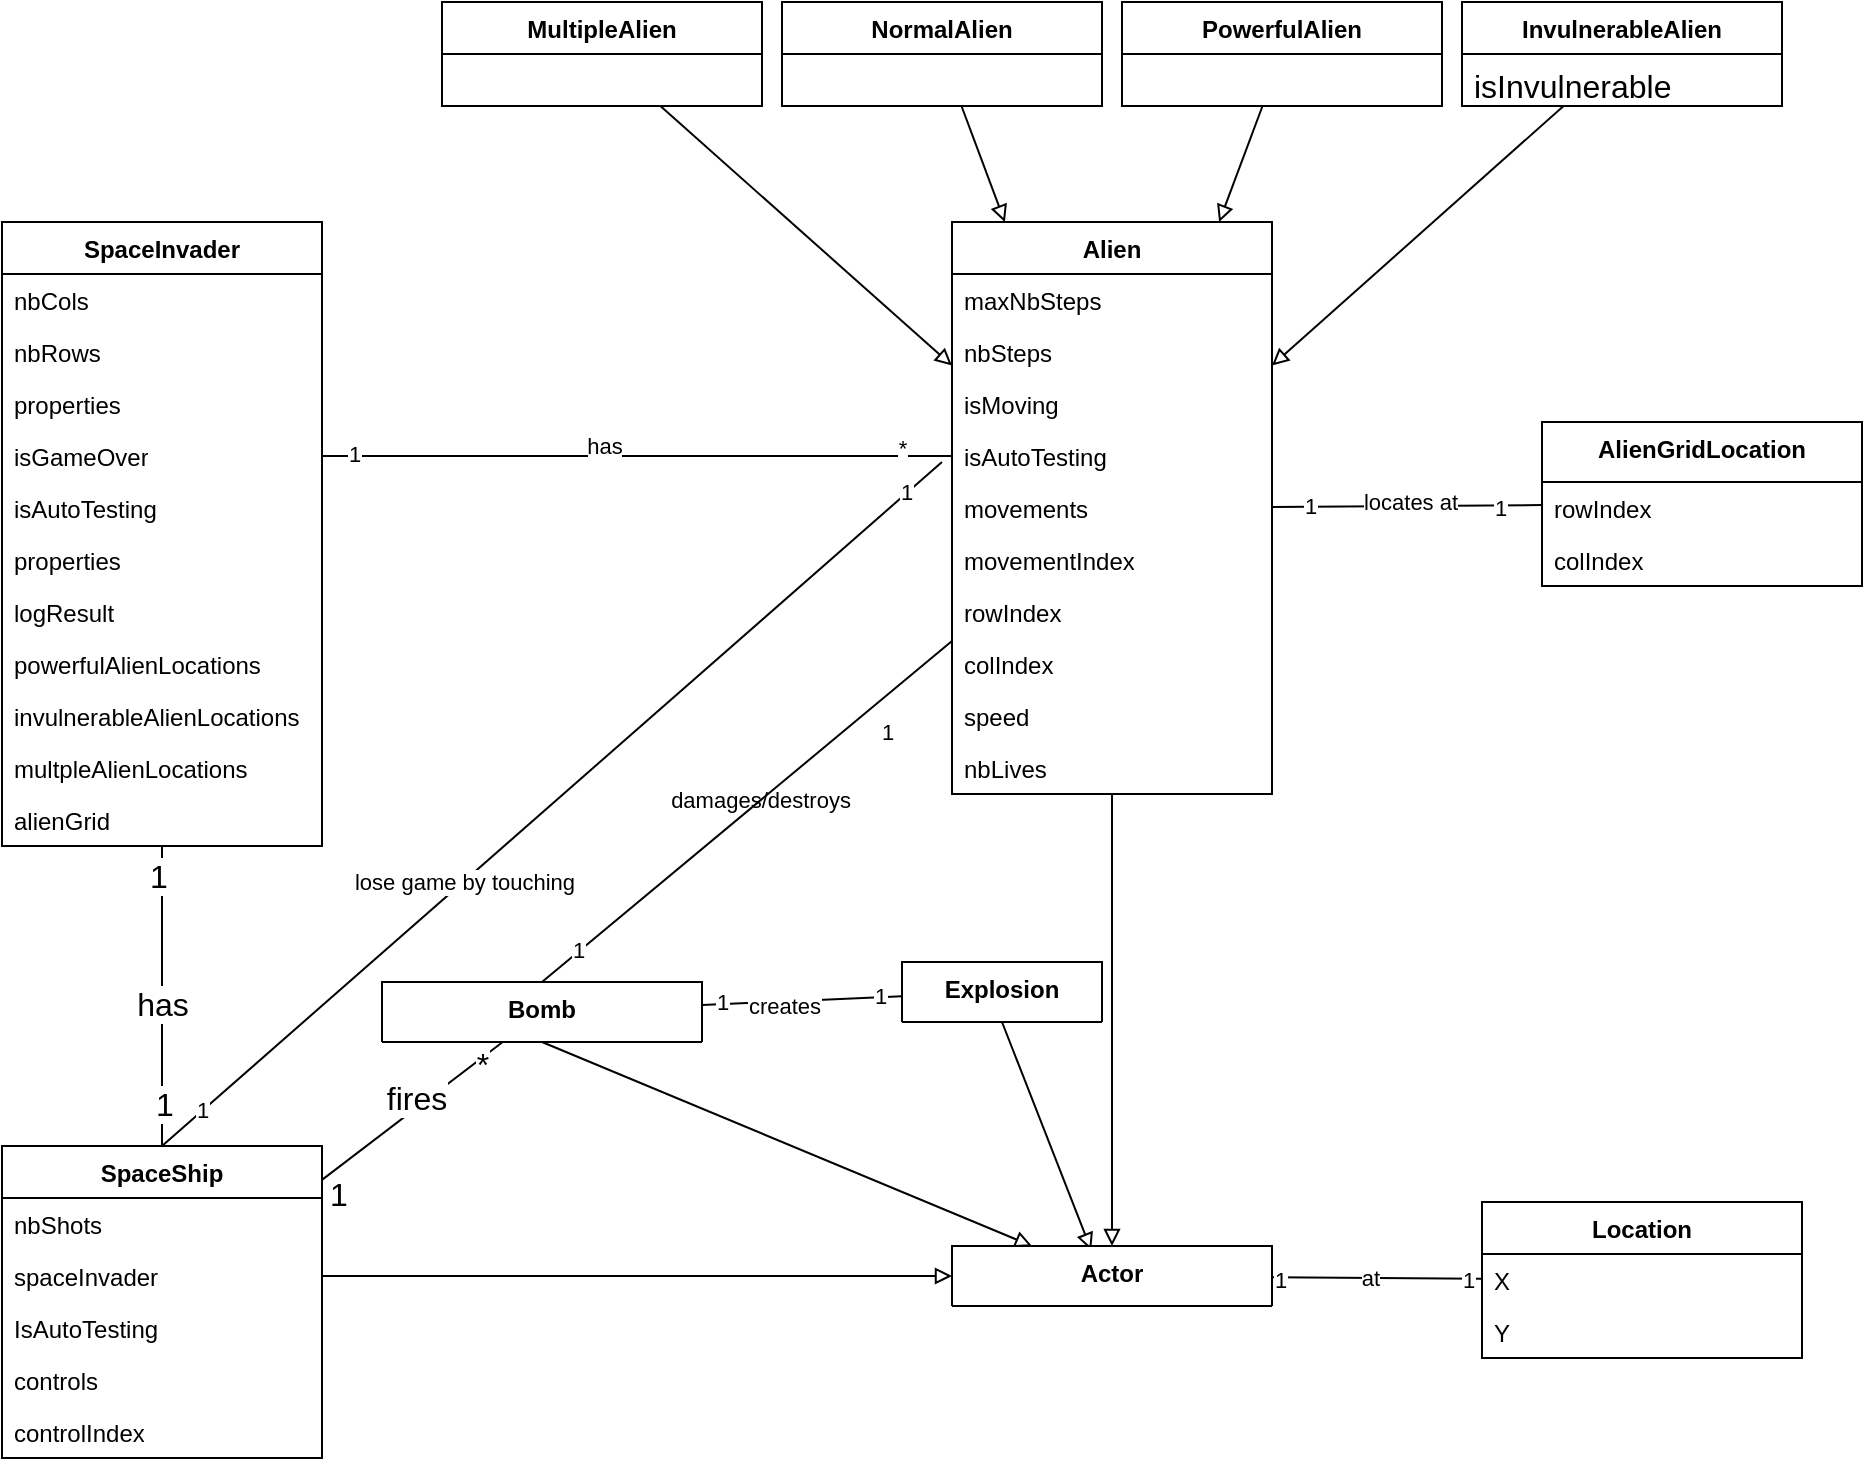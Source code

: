 <mxfile version="21.6.9" type="google">
  <diagram name="Page-1" id="YxA9F_rZ-KGNmKypnFQw">
    <mxGraphModel grid="1" page="1" gridSize="10" guides="1" tooltips="1" connect="1" arrows="1" fold="1" pageScale="1" pageWidth="3300" pageHeight="2339" math="0" shadow="0">
      <root>
        <mxCell id="0" />
        <mxCell id="1" parent="0" />
        <mxCell id="mHIUjdaObVWdX_0X3jDc-30" style="edgeStyle=orthogonalEdgeStyle;rounded=0;orthogonalLoop=1;jettySize=auto;html=1;endArrow=none;endFill=0;" edge="1" parent="1" source="aAoBMqIVa4Gfz0ERM1Ku-1" target="aAoBMqIVa4Gfz0ERM1Ku-17">
          <mxGeometry relative="1" as="geometry" />
        </mxCell>
        <mxCell id="uhIy-o6IRs6WKGCxoVVL-7" value="has" style="edgeLabel;html=1;align=center;verticalAlign=middle;resizable=0;points=[];fontSize=16;" connectable="0" vertex="1" parent="mHIUjdaObVWdX_0X3jDc-30">
          <mxGeometry x="0.056" relative="1" as="geometry">
            <mxPoint as="offset" />
          </mxGeometry>
        </mxCell>
        <mxCell id="uhIy-o6IRs6WKGCxoVVL-8" value="1" style="edgeLabel;html=1;align=center;verticalAlign=middle;resizable=0;points=[];fontSize=16;" connectable="0" vertex="1" parent="mHIUjdaObVWdX_0X3jDc-30">
          <mxGeometry x="-0.803" y="-2" relative="1" as="geometry">
            <mxPoint as="offset" />
          </mxGeometry>
        </mxCell>
        <mxCell id="uhIy-o6IRs6WKGCxoVVL-9" value="1" style="edgeLabel;html=1;align=center;verticalAlign=middle;resizable=0;points=[];fontSize=16;" connectable="0" vertex="1" parent="mHIUjdaObVWdX_0X3jDc-30">
          <mxGeometry x="0.712" y="1" relative="1" as="geometry">
            <mxPoint as="offset" />
          </mxGeometry>
        </mxCell>
        <mxCell id="aAoBMqIVa4Gfz0ERM1Ku-1" value="SpaceInvader" style="swimlane;fontStyle=1;align=center;verticalAlign=top;childLayout=stackLayout;horizontal=1;startSize=26;horizontalStack=0;resizeParent=1;resizeParentMax=0;resizeLast=0;collapsible=1;marginBottom=0;whiteSpace=wrap;html=1;" vertex="1" parent="1">
          <mxGeometry x="410" y="250" width="160" height="312" as="geometry" />
        </mxCell>
        <mxCell id="aAoBMqIVa4Gfz0ERM1Ku-2" value="&lt;div&gt;nbCols&lt;/div&gt;" style="text;strokeColor=none;fillColor=none;align=left;verticalAlign=top;spacingLeft=4;spacingRight=4;overflow=hidden;rotatable=0;points=[[0,0.5],[1,0.5]];portConstraint=eastwest;whiteSpace=wrap;html=1;" vertex="1" parent="aAoBMqIVa4Gfz0ERM1Ku-1">
          <mxGeometry y="26" width="160" height="26" as="geometry" />
        </mxCell>
        <mxCell id="mHIUjdaObVWdX_0X3jDc-1" value="nbRows" style="text;strokeColor=none;fillColor=none;align=left;verticalAlign=top;spacingLeft=4;spacingRight=4;overflow=hidden;rotatable=0;points=[[0,0.5],[1,0.5]];portConstraint=eastwest;whiteSpace=wrap;html=1;" vertex="1" parent="aAoBMqIVa4Gfz0ERM1Ku-1">
          <mxGeometry y="52" width="160" height="26" as="geometry" />
        </mxCell>
        <mxCell id="mHIUjdaObVWdX_0X3jDc-2" value="properties" style="text;strokeColor=none;fillColor=none;align=left;verticalAlign=top;spacingLeft=4;spacingRight=4;overflow=hidden;rotatable=0;points=[[0,0.5],[1,0.5]];portConstraint=eastwest;whiteSpace=wrap;html=1;" vertex="1" parent="aAoBMqIVa4Gfz0ERM1Ku-1">
          <mxGeometry y="78" width="160" height="26" as="geometry" />
        </mxCell>
        <mxCell id="mHIUjdaObVWdX_0X3jDc-3" value="isGameOver" style="text;strokeColor=none;fillColor=none;align=left;verticalAlign=top;spacingLeft=4;spacingRight=4;overflow=hidden;rotatable=0;points=[[0,0.5],[1,0.5]];portConstraint=eastwest;whiteSpace=wrap;html=1;" vertex="1" parent="aAoBMqIVa4Gfz0ERM1Ku-1">
          <mxGeometry y="104" width="160" height="26" as="geometry" />
        </mxCell>
        <mxCell id="mHIUjdaObVWdX_0X3jDc-4" value="isAutoTesting" style="text;strokeColor=none;fillColor=none;align=left;verticalAlign=top;spacingLeft=4;spacingRight=4;overflow=hidden;rotatable=0;points=[[0,0.5],[1,0.5]];portConstraint=eastwest;whiteSpace=wrap;html=1;" vertex="1" parent="aAoBMqIVa4Gfz0ERM1Ku-1">
          <mxGeometry y="130" width="160" height="26" as="geometry" />
        </mxCell>
        <mxCell id="mHIUjdaObVWdX_0X3jDc-5" value="&lt;div&gt;properties&lt;/div&gt;" style="text;strokeColor=none;fillColor=none;align=left;verticalAlign=top;spacingLeft=4;spacingRight=4;overflow=hidden;rotatable=0;points=[[0,0.5],[1,0.5]];portConstraint=eastwest;whiteSpace=wrap;html=1;" vertex="1" parent="aAoBMqIVa4Gfz0ERM1Ku-1">
          <mxGeometry y="156" width="160" height="26" as="geometry" />
        </mxCell>
        <mxCell id="mHIUjdaObVWdX_0X3jDc-6" value="logResult" style="text;strokeColor=none;fillColor=none;align=left;verticalAlign=top;spacingLeft=4;spacingRight=4;overflow=hidden;rotatable=0;points=[[0,0.5],[1,0.5]];portConstraint=eastwest;whiteSpace=wrap;html=1;" vertex="1" parent="aAoBMqIVa4Gfz0ERM1Ku-1">
          <mxGeometry y="182" width="160" height="26" as="geometry" />
        </mxCell>
        <mxCell id="mHIUjdaObVWdX_0X3jDc-7" value="powerfulAlienLocations" style="text;strokeColor=none;fillColor=none;align=left;verticalAlign=top;spacingLeft=4;spacingRight=4;overflow=hidden;rotatable=0;points=[[0,0.5],[1,0.5]];portConstraint=eastwest;whiteSpace=wrap;html=1;" vertex="1" parent="aAoBMqIVa4Gfz0ERM1Ku-1">
          <mxGeometry y="208" width="160" height="26" as="geometry" />
        </mxCell>
        <mxCell id="mHIUjdaObVWdX_0X3jDc-8" value="invulnerableAlienLocations" style="text;strokeColor=none;fillColor=none;align=left;verticalAlign=top;spacingLeft=4;spacingRight=4;overflow=hidden;rotatable=0;points=[[0,0.5],[1,0.5]];portConstraint=eastwest;whiteSpace=wrap;html=1;" vertex="1" parent="aAoBMqIVa4Gfz0ERM1Ku-1">
          <mxGeometry y="234" width="160" height="26" as="geometry" />
        </mxCell>
        <mxCell id="mHIUjdaObVWdX_0X3jDc-9" value="multpleAlienLocations" style="text;strokeColor=none;fillColor=none;align=left;verticalAlign=top;spacingLeft=4;spacingRight=4;overflow=hidden;rotatable=0;points=[[0,0.5],[1,0.5]];portConstraint=eastwest;whiteSpace=wrap;html=1;" vertex="1" parent="aAoBMqIVa4Gfz0ERM1Ku-1">
          <mxGeometry y="260" width="160" height="26" as="geometry" />
        </mxCell>
        <mxCell id="mHIUjdaObVWdX_0X3jDc-10" value="alienGrid" style="text;strokeColor=none;fillColor=none;align=left;verticalAlign=top;spacingLeft=4;spacingRight=4;overflow=hidden;rotatable=0;points=[[0,0.5],[1,0.5]];portConstraint=eastwest;whiteSpace=wrap;html=1;" vertex="1" parent="aAoBMqIVa4Gfz0ERM1Ku-1">
          <mxGeometry y="286" width="160" height="26" as="geometry" />
        </mxCell>
        <mxCell id="aAoBMqIVa4Gfz0ERM1Ku-5" value="Alien" style="swimlane;fontStyle=1;align=center;verticalAlign=top;childLayout=stackLayout;horizontal=1;startSize=26;horizontalStack=0;resizeParent=1;resizeParentMax=0;resizeLast=0;collapsible=1;marginBottom=0;whiteSpace=wrap;html=1;" vertex="1" parent="1">
          <mxGeometry x="885" y="250" width="160" height="286" as="geometry" />
        </mxCell>
        <mxCell id="aAoBMqIVa4Gfz0ERM1Ku-6" value="&lt;div&gt;maxNbSteps&lt;/div&gt;" style="text;strokeColor=none;fillColor=none;align=left;verticalAlign=top;spacingLeft=4;spacingRight=4;overflow=hidden;rotatable=0;points=[[0,0.5],[1,0.5]];portConstraint=eastwest;whiteSpace=wrap;html=1;" vertex="1" parent="aAoBMqIVa4Gfz0ERM1Ku-5">
          <mxGeometry y="26" width="160" height="26" as="geometry" />
        </mxCell>
        <mxCell id="mHIUjdaObVWdX_0X3jDc-13" value="nbSteps" style="text;strokeColor=none;fillColor=none;align=left;verticalAlign=top;spacingLeft=4;spacingRight=4;overflow=hidden;rotatable=0;points=[[0,0.5],[1,0.5]];portConstraint=eastwest;whiteSpace=wrap;html=1;" vertex="1" parent="aAoBMqIVa4Gfz0ERM1Ku-5">
          <mxGeometry y="52" width="160" height="26" as="geometry" />
        </mxCell>
        <mxCell id="mHIUjdaObVWdX_0X3jDc-14" value="isMoving" style="text;strokeColor=none;fillColor=none;align=left;verticalAlign=top;spacingLeft=4;spacingRight=4;overflow=hidden;rotatable=0;points=[[0,0.5],[1,0.5]];portConstraint=eastwest;whiteSpace=wrap;html=1;" vertex="1" parent="aAoBMqIVa4Gfz0ERM1Ku-5">
          <mxGeometry y="78" width="160" height="26" as="geometry" />
        </mxCell>
        <mxCell id="mHIUjdaObVWdX_0X3jDc-15" value="isAutoTesting" style="text;strokeColor=none;fillColor=none;align=left;verticalAlign=top;spacingLeft=4;spacingRight=4;overflow=hidden;rotatable=0;points=[[0,0.5],[1,0.5]];portConstraint=eastwest;whiteSpace=wrap;html=1;" vertex="1" parent="aAoBMqIVa4Gfz0ERM1Ku-5">
          <mxGeometry y="104" width="160" height="26" as="geometry" />
        </mxCell>
        <mxCell id="mHIUjdaObVWdX_0X3jDc-16" value="movements" style="text;strokeColor=none;fillColor=none;align=left;verticalAlign=top;spacingLeft=4;spacingRight=4;overflow=hidden;rotatable=0;points=[[0,0.5],[1,0.5]];portConstraint=eastwest;whiteSpace=wrap;html=1;" vertex="1" parent="aAoBMqIVa4Gfz0ERM1Ku-5">
          <mxGeometry y="130" width="160" height="26" as="geometry" />
        </mxCell>
        <mxCell id="mHIUjdaObVWdX_0X3jDc-17" value="movementIndex" style="text;strokeColor=none;fillColor=none;align=left;verticalAlign=top;spacingLeft=4;spacingRight=4;overflow=hidden;rotatable=0;points=[[0,0.5],[1,0.5]];portConstraint=eastwest;whiteSpace=wrap;html=1;" vertex="1" parent="aAoBMqIVa4Gfz0ERM1Ku-5">
          <mxGeometry y="156" width="160" height="26" as="geometry" />
        </mxCell>
        <mxCell id="mHIUjdaObVWdX_0X3jDc-19" value="rowIndex&lt;span style=&quot;white-space: pre;&quot;&gt;&#x9;&lt;/span&gt;" style="text;strokeColor=none;fillColor=none;align=left;verticalAlign=top;spacingLeft=4;spacingRight=4;overflow=hidden;rotatable=0;points=[[0,0.5],[1,0.5]];portConstraint=eastwest;whiteSpace=wrap;html=1;" vertex="1" parent="aAoBMqIVa4Gfz0ERM1Ku-5">
          <mxGeometry y="182" width="160" height="26" as="geometry" />
        </mxCell>
        <mxCell id="mHIUjdaObVWdX_0X3jDc-20" value="colIndex" style="text;strokeColor=none;fillColor=none;align=left;verticalAlign=top;spacingLeft=4;spacingRight=4;overflow=hidden;rotatable=0;points=[[0,0.5],[1,0.5]];portConstraint=eastwest;whiteSpace=wrap;html=1;" vertex="1" parent="aAoBMqIVa4Gfz0ERM1Ku-5">
          <mxGeometry y="208" width="160" height="26" as="geometry" />
        </mxCell>
        <mxCell id="-ckynPYGWMKdkIlGzUt7-5" value="speed" style="text;strokeColor=none;fillColor=none;align=left;verticalAlign=top;spacingLeft=4;spacingRight=4;overflow=hidden;rotatable=0;points=[[0,0.5],[1,0.5]];portConstraint=eastwest;whiteSpace=wrap;html=1;" vertex="1" parent="aAoBMqIVa4Gfz0ERM1Ku-5">
          <mxGeometry y="234" width="160" height="26" as="geometry" />
        </mxCell>
        <mxCell id="DKQTsFcWqxX2FDZHY9As-5" value="nbLives" style="text;strokeColor=none;fillColor=none;align=left;verticalAlign=top;spacingLeft=4;spacingRight=4;overflow=hidden;rotatable=0;points=[[0,0.5],[1,0.5]];portConstraint=eastwest;whiteSpace=wrap;html=1;" vertex="1" parent="aAoBMqIVa4Gfz0ERM1Ku-5">
          <mxGeometry y="260" width="160" height="26" as="geometry" />
        </mxCell>
        <mxCell id="zkaaAzS-Q_Q-YvGaByFv-40" style="rounded=0;orthogonalLoop=1;jettySize=auto;html=1;exitX=0.5;exitY=1;exitDx=0;exitDy=0;entryX=0.25;entryY=0;entryDx=0;entryDy=0;endArrow=block;endFill=0;" edge="1" parent="1" source="aAoBMqIVa4Gfz0ERM1Ku-9" target="mHIUjdaObVWdX_0X3jDc-24">
          <mxGeometry relative="1" as="geometry" />
        </mxCell>
        <mxCell id="aAoBMqIVa4Gfz0ERM1Ku-9" value="Bomb" style="swimlane;fontStyle=1;align=center;verticalAlign=top;childLayout=stackLayout;horizontal=1;startSize=60;horizontalStack=0;resizeParent=1;resizeParentMax=0;resizeLast=0;collapsible=1;marginBottom=0;whiteSpace=wrap;html=1;" vertex="1" parent="1">
          <mxGeometry x="600" y="630" width="160" height="30" as="geometry" />
        </mxCell>
        <mxCell id="zkaaAzS-Q_Q-YvGaByFv-39" style="rounded=0;orthogonalLoop=1;jettySize=auto;html=1;exitX=0.5;exitY=1;exitDx=0;exitDy=0;entryX=0.435;entryY=0.067;entryDx=0;entryDy=0;entryPerimeter=0;endArrow=block;endFill=0;" edge="1" parent="1" source="aAoBMqIVa4Gfz0ERM1Ku-13" target="mHIUjdaObVWdX_0X3jDc-24">
          <mxGeometry relative="1" as="geometry" />
        </mxCell>
        <mxCell id="aAoBMqIVa4Gfz0ERM1Ku-13" value="Explosion" style="swimlane;fontStyle=1;align=center;verticalAlign=top;childLayout=stackLayout;horizontal=1;startSize=52;horizontalStack=0;resizeParent=1;resizeParentMax=0;resizeLast=0;collapsible=1;marginBottom=0;whiteSpace=wrap;html=1;" vertex="1" parent="1">
          <mxGeometry x="860" y="620" width="100" height="30" as="geometry" />
        </mxCell>
        <mxCell id="aAoBMqIVa4Gfz0ERM1Ku-17" value="SpaceShip" style="swimlane;fontStyle=1;align=center;verticalAlign=top;childLayout=stackLayout;horizontal=1;startSize=26;horizontalStack=0;resizeParent=1;resizeParentMax=0;resizeLast=0;collapsible=1;marginBottom=0;whiteSpace=wrap;html=1;" vertex="1" parent="1">
          <mxGeometry x="410" y="712" width="160" height="156" as="geometry" />
        </mxCell>
        <mxCell id="aAoBMqIVa4Gfz0ERM1Ku-18" value="nbShots" style="text;strokeColor=none;fillColor=none;align=left;verticalAlign=top;spacingLeft=4;spacingRight=4;overflow=hidden;rotatable=0;points=[[0,0.5],[1,0.5]];portConstraint=eastwest;whiteSpace=wrap;html=1;" vertex="1" parent="aAoBMqIVa4Gfz0ERM1Ku-17">
          <mxGeometry y="26" width="160" height="26" as="geometry" />
        </mxCell>
        <mxCell id="mHIUjdaObVWdX_0X3jDc-12" value="spaceInvader" style="text;strokeColor=none;fillColor=none;align=left;verticalAlign=top;spacingLeft=4;spacingRight=4;overflow=hidden;rotatable=0;points=[[0,0.5],[1,0.5]];portConstraint=eastwest;whiteSpace=wrap;html=1;" vertex="1" parent="aAoBMqIVa4Gfz0ERM1Ku-17">
          <mxGeometry y="52" width="160" height="26" as="geometry" />
        </mxCell>
        <mxCell id="zkaaAzS-Q_Q-YvGaByFv-3" value="IsAutoTesting" style="text;strokeColor=none;fillColor=none;align=left;verticalAlign=top;spacingLeft=4;spacingRight=4;overflow=hidden;rotatable=0;points=[[0,0.5],[1,0.5]];portConstraint=eastwest;whiteSpace=wrap;html=1;" vertex="1" parent="aAoBMqIVa4Gfz0ERM1Ku-17">
          <mxGeometry y="78" width="160" height="26" as="geometry" />
        </mxCell>
        <mxCell id="zkaaAzS-Q_Q-YvGaByFv-2" value="controls&lt;span style=&quot;white-space: pre;&quot;&gt;&#x9;&lt;/span&gt;" style="text;strokeColor=none;fillColor=none;align=left;verticalAlign=top;spacingLeft=4;spacingRight=4;overflow=hidden;rotatable=0;points=[[0,0.5],[1,0.5]];portConstraint=eastwest;whiteSpace=wrap;html=1;" vertex="1" parent="aAoBMqIVa4Gfz0ERM1Ku-17">
          <mxGeometry y="104" width="160" height="26" as="geometry" />
        </mxCell>
        <mxCell id="zkaaAzS-Q_Q-YvGaByFv-1" value="controlIndex" style="text;strokeColor=none;fillColor=none;align=left;verticalAlign=top;spacingLeft=4;spacingRight=4;overflow=hidden;rotatable=0;points=[[0,0.5],[1,0.5]];portConstraint=eastwest;whiteSpace=wrap;html=1;" vertex="1" parent="aAoBMqIVa4Gfz0ERM1Ku-17">
          <mxGeometry y="130" width="160" height="26" as="geometry" />
        </mxCell>
        <mxCell id="aAoBMqIVa4Gfz0ERM1Ku-25" value="AlienGridLocation" style="swimlane;fontStyle=1;align=center;verticalAlign=top;childLayout=stackLayout;horizontal=1;startSize=30;horizontalStack=0;resizeParent=1;resizeParentMax=0;resizeLast=0;collapsible=1;marginBottom=0;whiteSpace=wrap;html=1;" vertex="1" parent="1">
          <mxGeometry x="1180" y="350" width="160" height="82" as="geometry" />
        </mxCell>
        <mxCell id="mHIUjdaObVWdX_0X3jDc-11" value="rowIndex" style="text;strokeColor=none;fillColor=none;align=left;verticalAlign=top;spacingLeft=4;spacingRight=4;overflow=hidden;rotatable=0;points=[[0,0.5],[1,0.5]];portConstraint=eastwest;whiteSpace=wrap;html=1;" vertex="1" parent="aAoBMqIVa4Gfz0ERM1Ku-25">
          <mxGeometry y="30" width="160" height="26" as="geometry" />
        </mxCell>
        <mxCell id="mHIUjdaObVWdX_0X3jDc-23" value="colIndex" style="text;strokeColor=none;fillColor=none;align=left;verticalAlign=top;spacingLeft=4;spacingRight=4;overflow=hidden;rotatable=0;points=[[0,0.5],[1,0.5]];portConstraint=eastwest;whiteSpace=wrap;html=1;" vertex="1" parent="aAoBMqIVa4Gfz0ERM1Ku-25">
          <mxGeometry y="56" width="160" height="26" as="geometry" />
        </mxCell>
        <mxCell id="zkaaAzS-Q_Q-YvGaByFv-15" style="rounded=0;orthogonalLoop=1;jettySize=auto;html=1;endArrow=block;endFill=0;" edge="1" parent="1" source="aAoBMqIVa4Gfz0ERM1Ku-29" target="aAoBMqIVa4Gfz0ERM1Ku-5">
          <mxGeometry relative="1" as="geometry">
            <mxPoint x="1200" y="280" as="targetPoint" />
          </mxGeometry>
        </mxCell>
        <mxCell id="zkaaAzS-Q_Q-YvGaByFv-14" style="rounded=0;orthogonalLoop=1;jettySize=auto;html=1;endArrow=block;endFill=0;" edge="1" parent="1" source="aAoBMqIVa4Gfz0ERM1Ku-33" target="aAoBMqIVa4Gfz0ERM1Ku-5">
          <mxGeometry relative="1" as="geometry" />
        </mxCell>
        <mxCell id="zkaaAzS-Q_Q-YvGaByFv-16" style="rounded=0;orthogonalLoop=1;jettySize=auto;html=1;endArrow=block;endFill=0;" edge="1" parent="1" source="aAoBMqIVa4Gfz0ERM1Ku-41" target="aAoBMqIVa4Gfz0ERM1Ku-5">
          <mxGeometry relative="1" as="geometry">
            <mxPoint x="1200" y="280" as="targetPoint" />
          </mxGeometry>
        </mxCell>
        <mxCell id="zkaaAzS-Q_Q-YvGaByFv-22" style="rounded=0;orthogonalLoop=1;jettySize=auto;html=1;endArrow=none;endFill=0;startArrow=block;startFill=0;" edge="1" parent="1" source="mHIUjdaObVWdX_0X3jDc-24" target="aAoBMqIVa4Gfz0ERM1Ku-5">
          <mxGeometry relative="1" as="geometry" />
        </mxCell>
        <mxCell id="zkaaAzS-Q_Q-YvGaByFv-10" value="Location" style="swimlane;fontStyle=1;align=center;verticalAlign=top;childLayout=stackLayout;horizontal=1;startSize=26;horizontalStack=0;resizeParent=1;resizeParentMax=0;resizeLast=0;collapsible=1;marginBottom=0;whiteSpace=wrap;html=1;" vertex="1" parent="1">
          <mxGeometry x="1150" y="740" width="160" height="78" as="geometry" />
        </mxCell>
        <mxCell id="zkaaAzS-Q_Q-YvGaByFv-11" value="X" style="text;strokeColor=none;fillColor=none;align=left;verticalAlign=top;spacingLeft=4;spacingRight=4;overflow=hidden;rotatable=0;points=[[0,0.5],[1,0.5]];portConstraint=eastwest;whiteSpace=wrap;html=1;" vertex="1" parent="zkaaAzS-Q_Q-YvGaByFv-10">
          <mxGeometry y="26" width="160" height="26" as="geometry" />
        </mxCell>
        <mxCell id="zkaaAzS-Q_Q-YvGaByFv-12" value="Y" style="text;strokeColor=none;fillColor=none;align=left;verticalAlign=top;spacingLeft=4;spacingRight=4;overflow=hidden;rotatable=0;points=[[0,0.5],[1,0.5]];portConstraint=eastwest;whiteSpace=wrap;html=1;" vertex="1" parent="zkaaAzS-Q_Q-YvGaByFv-10">
          <mxGeometry y="52" width="160" height="26" as="geometry" />
        </mxCell>
        <mxCell id="mHIUjdaObVWdX_0X3jDc-24" value="&lt;div&gt;Actor&lt;/div&gt;" style="swimlane;fontStyle=1;align=center;verticalAlign=top;childLayout=stackLayout;horizontal=1;startSize=60;horizontalStack=0;resizeParent=1;resizeParentMax=0;resizeLast=0;collapsible=1;marginBottom=0;whiteSpace=wrap;html=1;" vertex="1" parent="1">
          <mxGeometry x="885" y="762" width="160" height="30" as="geometry" />
        </mxCell>
        <mxCell id="zkaaAzS-Q_Q-YvGaByFv-17" style="rounded=0;orthogonalLoop=1;jettySize=auto;html=1;endArrow=block;endFill=0;" edge="1" parent="1" source="zkaaAzS-Q_Q-YvGaByFv-13" target="aAoBMqIVa4Gfz0ERM1Ku-5">
          <mxGeometry relative="1" as="geometry">
            <mxPoint x="1200" y="280" as="targetPoint" />
          </mxGeometry>
        </mxCell>
        <mxCell id="zkaaAzS-Q_Q-YvGaByFv-18" style="rounded=0;orthogonalLoop=1;jettySize=auto;html=1;endArrow=none;endFill=0;" edge="1" parent="1" source="aAoBMqIVa4Gfz0ERM1Ku-17" target="aAoBMqIVa4Gfz0ERM1Ku-9">
          <mxGeometry relative="1" as="geometry" />
        </mxCell>
        <mxCell id="uhIy-o6IRs6WKGCxoVVL-4" value="fires" style="edgeLabel;html=1;align=center;verticalAlign=middle;resizable=0;points=[];fontSize=16;" connectable="0" vertex="1" parent="zkaaAzS-Q_Q-YvGaByFv-18">
          <mxGeometry x="-0.4" relative="1" as="geometry">
            <mxPoint x="20" y="-21" as="offset" />
          </mxGeometry>
        </mxCell>
        <mxCell id="uhIy-o6IRs6WKGCxoVVL-5" value="*" style="edgeLabel;html=1;align=center;verticalAlign=middle;resizable=0;points=[];fontSize=16;" connectable="0" vertex="1" parent="zkaaAzS-Q_Q-YvGaByFv-18">
          <mxGeometry x="0.531" y="-4" relative="1" as="geometry">
            <mxPoint x="8" y="-9" as="offset" />
          </mxGeometry>
        </mxCell>
        <mxCell id="uhIy-o6IRs6WKGCxoVVL-6" value="1" style="edgeLabel;html=1;align=center;verticalAlign=middle;resizable=0;points=[];fontSize=16;" connectable="0" vertex="1" parent="zkaaAzS-Q_Q-YvGaByFv-18">
          <mxGeometry x="-0.656" y="3" relative="1" as="geometry">
            <mxPoint x="-6" y="21" as="offset" />
          </mxGeometry>
        </mxCell>
        <mxCell id="zkaaAzS-Q_Q-YvGaByFv-21" style="rounded=0;orthogonalLoop=1;jettySize=auto;html=1;endArrow=block;endFill=0;" edge="1" parent="1" source="mHIUjdaObVWdX_0X3jDc-12" target="mHIUjdaObVWdX_0X3jDc-24">
          <mxGeometry relative="1" as="geometry" />
        </mxCell>
        <mxCell id="mHIUjdaObVWdX_0X3jDc-31" value="" style="group" connectable="0" vertex="1" parent="1">
          <mxGeometry x="630" y="140" width="670" height="52" as="geometry" />
        </mxCell>
        <mxCell id="aAoBMqIVa4Gfz0ERM1Ku-29" value="PowerfulAlien" style="swimlane;fontStyle=1;align=center;verticalAlign=top;childLayout=stackLayout;horizontal=1;startSize=26;horizontalStack=0;resizeParent=1;resizeParentMax=0;resizeLast=0;collapsible=1;marginBottom=0;whiteSpace=wrap;html=1;" vertex="1" parent="mHIUjdaObVWdX_0X3jDc-31">
          <mxGeometry x="340" width="160" height="52" as="geometry" />
        </mxCell>
        <mxCell id="aAoBMqIVa4Gfz0ERM1Ku-33" value="NormalAlien" style="swimlane;fontStyle=1;align=center;verticalAlign=top;childLayout=stackLayout;horizontal=1;startSize=26;horizontalStack=0;resizeParent=1;resizeParentMax=0;resizeLast=0;collapsible=1;marginBottom=0;whiteSpace=wrap;html=1;" vertex="1" parent="mHIUjdaObVWdX_0X3jDc-31">
          <mxGeometry x="170" width="160" height="52" as="geometry" />
        </mxCell>
        <mxCell id="aAoBMqIVa4Gfz0ERM1Ku-41" value="InvulnerableAlien" style="swimlane;fontStyle=1;align=center;verticalAlign=top;childLayout=stackLayout;horizontal=1;startSize=26;horizontalStack=0;resizeParent=1;resizeParentMax=0;resizeLast=0;collapsible=1;marginBottom=0;whiteSpace=wrap;html=1;" vertex="1" parent="mHIUjdaObVWdX_0X3jDc-31">
          <mxGeometry x="510" width="160" height="52" as="geometry" />
        </mxCell>
        <mxCell id="NgymmparU5nk5hy7_95b-3" value="isInvulnerable" style="text;strokeColor=none;fillColor=none;align=left;verticalAlign=top;spacingLeft=4;spacingRight=4;overflow=hidden;rotatable=0;points=[[0,0.5],[1,0.5]];portConstraint=eastwest;whiteSpace=wrap;html=1;fontSize=16;" vertex="1" parent="aAoBMqIVa4Gfz0ERM1Ku-41">
          <mxGeometry y="26" width="160" height="26" as="geometry" />
        </mxCell>
        <mxCell id="zkaaAzS-Q_Q-YvGaByFv-13" value="MultipleAlien" style="swimlane;fontStyle=1;align=center;verticalAlign=top;childLayout=stackLayout;horizontal=1;startSize=26;horizontalStack=0;resizeParent=1;resizeParentMax=0;resizeLast=0;collapsible=1;marginBottom=0;whiteSpace=wrap;html=1;" vertex="1" parent="mHIUjdaObVWdX_0X3jDc-31">
          <mxGeometry width="160" height="52" as="geometry" />
        </mxCell>
        <mxCell id="mHIUjdaObVWdX_0X3jDc-32" value="" style="endArrow=none;html=1;rounded=0;" edge="1" parent="1" source="aAoBMqIVa4Gfz0ERM1Ku-5" target="aAoBMqIVa4Gfz0ERM1Ku-25">
          <mxGeometry width="50" height="50" relative="1" as="geometry">
            <mxPoint x="300" y="350" as="sourcePoint" />
            <mxPoint x="350" y="300" as="targetPoint" />
          </mxGeometry>
        </mxCell>
        <mxCell id="zkaaAzS-Q_Q-YvGaByFv-25" value="locates at" style="edgeLabel;html=1;align=center;verticalAlign=middle;resizable=0;points=[];" vertex="1" connectable="0" parent="mHIUjdaObVWdX_0X3jDc-32">
          <mxGeometry x="-0.205" y="2" relative="1" as="geometry">
            <mxPoint x="15" as="offset" />
          </mxGeometry>
        </mxCell>
        <mxCell id="zkaaAzS-Q_Q-YvGaByFv-26" value="1" style="edgeLabel;html=1;align=center;verticalAlign=middle;resizable=0;points=[];" vertex="1" connectable="0" parent="mHIUjdaObVWdX_0X3jDc-32">
          <mxGeometry x="-0.723" y="1" relative="1" as="geometry">
            <mxPoint as="offset" />
          </mxGeometry>
        </mxCell>
        <mxCell id="zkaaAzS-Q_Q-YvGaByFv-27" value="1" style="edgeLabel;html=1;align=center;verticalAlign=middle;resizable=0;points=[];" vertex="1" connectable="0" parent="mHIUjdaObVWdX_0X3jDc-32">
          <mxGeometry x="0.678" y="-1" relative="1" as="geometry">
            <mxPoint as="offset" />
          </mxGeometry>
        </mxCell>
        <mxCell id="mHIUjdaObVWdX_0X3jDc-37" value="" style="endArrow=none;html=1;rounded=0;" edge="1" parent="1" source="mHIUjdaObVWdX_0X3jDc-24" target="zkaaAzS-Q_Q-YvGaByFv-10">
          <mxGeometry width="50" height="50" relative="1" as="geometry">
            <mxPoint x="1080" y="660" as="sourcePoint" />
            <mxPoint x="1130" y="610" as="targetPoint" />
          </mxGeometry>
        </mxCell>
        <mxCell id="mHIUjdaObVWdX_0X3jDc-38" value="1" style="edgeLabel;html=1;align=center;verticalAlign=middle;resizable=0;points=[];" connectable="0" vertex="1" parent="mHIUjdaObVWdX_0X3jDc-37">
          <mxGeometry x="-0.707" y="-1" relative="1" as="geometry">
            <mxPoint x="-12" as="offset" />
          </mxGeometry>
        </mxCell>
        <mxCell id="mHIUjdaObVWdX_0X3jDc-39" value="1" style="edgeLabel;html=1;align=center;verticalAlign=middle;resizable=0;points=[];" connectable="0" vertex="1" parent="mHIUjdaObVWdX_0X3jDc-37">
          <mxGeometry x="0.863" relative="1" as="geometry">
            <mxPoint as="offset" />
          </mxGeometry>
        </mxCell>
        <mxCell id="mHIUjdaObVWdX_0X3jDc-40" value="at" style="edgeLabel;html=1;align=center;verticalAlign=middle;resizable=0;points=[];" connectable="0" vertex="1" parent="mHIUjdaObVWdX_0X3jDc-37">
          <mxGeometry x="-0.079" relative="1" as="geometry">
            <mxPoint as="offset" />
          </mxGeometry>
        </mxCell>
        <mxCell id="zkaaAzS-Q_Q-YvGaByFv-28" style="rounded=0;orthogonalLoop=1;jettySize=auto;html=1;endArrow=none;endFill=0;" edge="1" parent="1" target="aAoBMqIVa4Gfz0ERM1Ku-13" source="aAoBMqIVa4Gfz0ERM1Ku-9">
          <mxGeometry relative="1" as="geometry">
            <mxPoint x="740" y="497" as="targetPoint" />
            <mxPoint x="790" y="530" as="sourcePoint" />
          </mxGeometry>
        </mxCell>
        <mxCell id="zkaaAzS-Q_Q-YvGaByFv-29" value="damages/destroys" style="edgeLabel;html=1;align=center;verticalAlign=middle;resizable=0;points=[];" vertex="1" connectable="0" parent="zkaaAzS-Q_Q-YvGaByFv-28">
          <mxGeometry x="0.204" y="3" relative="1" as="geometry">
            <mxPoint x="-32" y="-97" as="offset" />
          </mxGeometry>
        </mxCell>
        <mxCell id="-ckynPYGWMKdkIlGzUt7-1" value="creates" style="edgeLabel;html=1;align=center;verticalAlign=middle;resizable=0;points=[];" connectable="0" vertex="1" parent="zkaaAzS-Q_Q-YvGaByFv-28">
          <mxGeometry x="-0.468" y="-1" relative="1" as="geometry">
            <mxPoint x="14" as="offset" />
          </mxGeometry>
        </mxCell>
        <mxCell id="-ckynPYGWMKdkIlGzUt7-3" value="1" style="edgeLabel;html=1;align=center;verticalAlign=middle;resizable=0;points=[];" connectable="0" vertex="1" parent="zkaaAzS-Q_Q-YvGaByFv-28">
          <mxGeometry x="-0.802" y="1" relative="1" as="geometry">
            <mxPoint as="offset" />
          </mxGeometry>
        </mxCell>
        <mxCell id="-ckynPYGWMKdkIlGzUt7-4" value="1" style="edgeLabel;html=1;align=center;verticalAlign=middle;resizable=0;points=[];" connectable="0" vertex="1" parent="zkaaAzS-Q_Q-YvGaByFv-28">
          <mxGeometry x="0.767" y="1" relative="1" as="geometry">
            <mxPoint as="offset" />
          </mxGeometry>
        </mxCell>
        <mxCell id="zkaaAzS-Q_Q-YvGaByFv-31" style="rounded=0;orthogonalLoop=1;jettySize=auto;html=1;exitX=0;exitY=0.5;exitDx=0;exitDy=0;entryX=1;entryY=0.5;entryDx=0;entryDy=0;endArrow=none;endFill=0;" edge="1" parent="1" source="mHIUjdaObVWdX_0X3jDc-15" target="mHIUjdaObVWdX_0X3jDc-3">
          <mxGeometry relative="1" as="geometry" />
        </mxCell>
        <mxCell id="zkaaAzS-Q_Q-YvGaByFv-32" value="has" style="edgeLabel;html=1;align=center;verticalAlign=middle;resizable=0;points=[];" vertex="1" connectable="0" parent="zkaaAzS-Q_Q-YvGaByFv-31">
          <mxGeometry x="0.107" y="-5" relative="1" as="geometry">
            <mxPoint as="offset" />
          </mxGeometry>
        </mxCell>
        <mxCell id="zkaaAzS-Q_Q-YvGaByFv-33" value="*" style="edgeLabel;html=1;align=center;verticalAlign=middle;resizable=0;points=[];" vertex="1" connectable="0" parent="zkaaAzS-Q_Q-YvGaByFv-31">
          <mxGeometry x="-0.837" y="-4" relative="1" as="geometry">
            <mxPoint as="offset" />
          </mxGeometry>
        </mxCell>
        <mxCell id="zkaaAzS-Q_Q-YvGaByFv-34" value="1" style="edgeLabel;html=1;align=center;verticalAlign=middle;resizable=0;points=[];" vertex="1" connectable="0" parent="zkaaAzS-Q_Q-YvGaByFv-31">
          <mxGeometry x="0.903" y="-1" relative="1" as="geometry">
            <mxPoint as="offset" />
          </mxGeometry>
        </mxCell>
        <mxCell id="DKQTsFcWqxX2FDZHY9As-3" value="1" style="endArrow=none;endFill=0;html=1;align=left;verticalAlign=top;rounded=0;exitX=0.5;exitY=0;exitDx=0;exitDy=0;" edge="1" parent="1" source="aAoBMqIVa4Gfz0ERM1Ku-9" target="aAoBMqIVa4Gfz0ERM1Ku-5">
          <mxGeometry x="0.631" y="-1" relative="1" as="geometry">
            <mxPoint x="830" y="540" as="sourcePoint" />
            <mxPoint x="990" y="540" as="targetPoint" />
            <mxPoint as="offset" />
          </mxGeometry>
        </mxCell>
        <mxCell id="-ckynPYGWMKdkIlGzUt7-2" value="1" style="edgeLabel;html=1;align=center;verticalAlign=middle;resizable=0;points=[];" connectable="0" vertex="1" parent="DKQTsFcWqxX2FDZHY9As-3">
          <mxGeometry x="-0.822" y="1" relative="1" as="geometry">
            <mxPoint as="offset" />
          </mxGeometry>
        </mxCell>
        <mxCell id="zkaaAzS-Q_Q-YvGaByFv-35" style="rounded=0;orthogonalLoop=1;jettySize=auto;html=1;entryX=0.5;entryY=0;entryDx=0;entryDy=0;endArrow=none;endFill=0;" edge="1" parent="1" target="aAoBMqIVa4Gfz0ERM1Ku-17">
          <mxGeometry relative="1" as="geometry">
            <mxPoint x="880" y="370" as="sourcePoint" />
          </mxGeometry>
        </mxCell>
        <mxCell id="zkaaAzS-Q_Q-YvGaByFv-36" value="lose game by touching" style="edgeLabel;html=1;align=center;verticalAlign=middle;resizable=0;points=[];" vertex="1" connectable="0" parent="zkaaAzS-Q_Q-YvGaByFv-35">
          <mxGeometry x="0.226" relative="1" as="geometry">
            <mxPoint as="offset" />
          </mxGeometry>
        </mxCell>
        <mxCell id="zkaaAzS-Q_Q-YvGaByFv-37" value="1" style="edgeLabel;html=1;align=center;verticalAlign=middle;resizable=0;points=[];" vertex="1" connectable="0" parent="zkaaAzS-Q_Q-YvGaByFv-35">
          <mxGeometry x="-0.911" y="-1" relative="1" as="geometry">
            <mxPoint as="offset" />
          </mxGeometry>
        </mxCell>
        <mxCell id="zkaaAzS-Q_Q-YvGaByFv-38" value="1" style="edgeLabel;html=1;align=center;verticalAlign=middle;resizable=0;points=[];" vertex="1" connectable="0" parent="zkaaAzS-Q_Q-YvGaByFv-35">
          <mxGeometry x="0.901" relative="1" as="geometry">
            <mxPoint y="-1" as="offset" />
          </mxGeometry>
        </mxCell>
      </root>
    </mxGraphModel>
  </diagram>
</mxfile>
